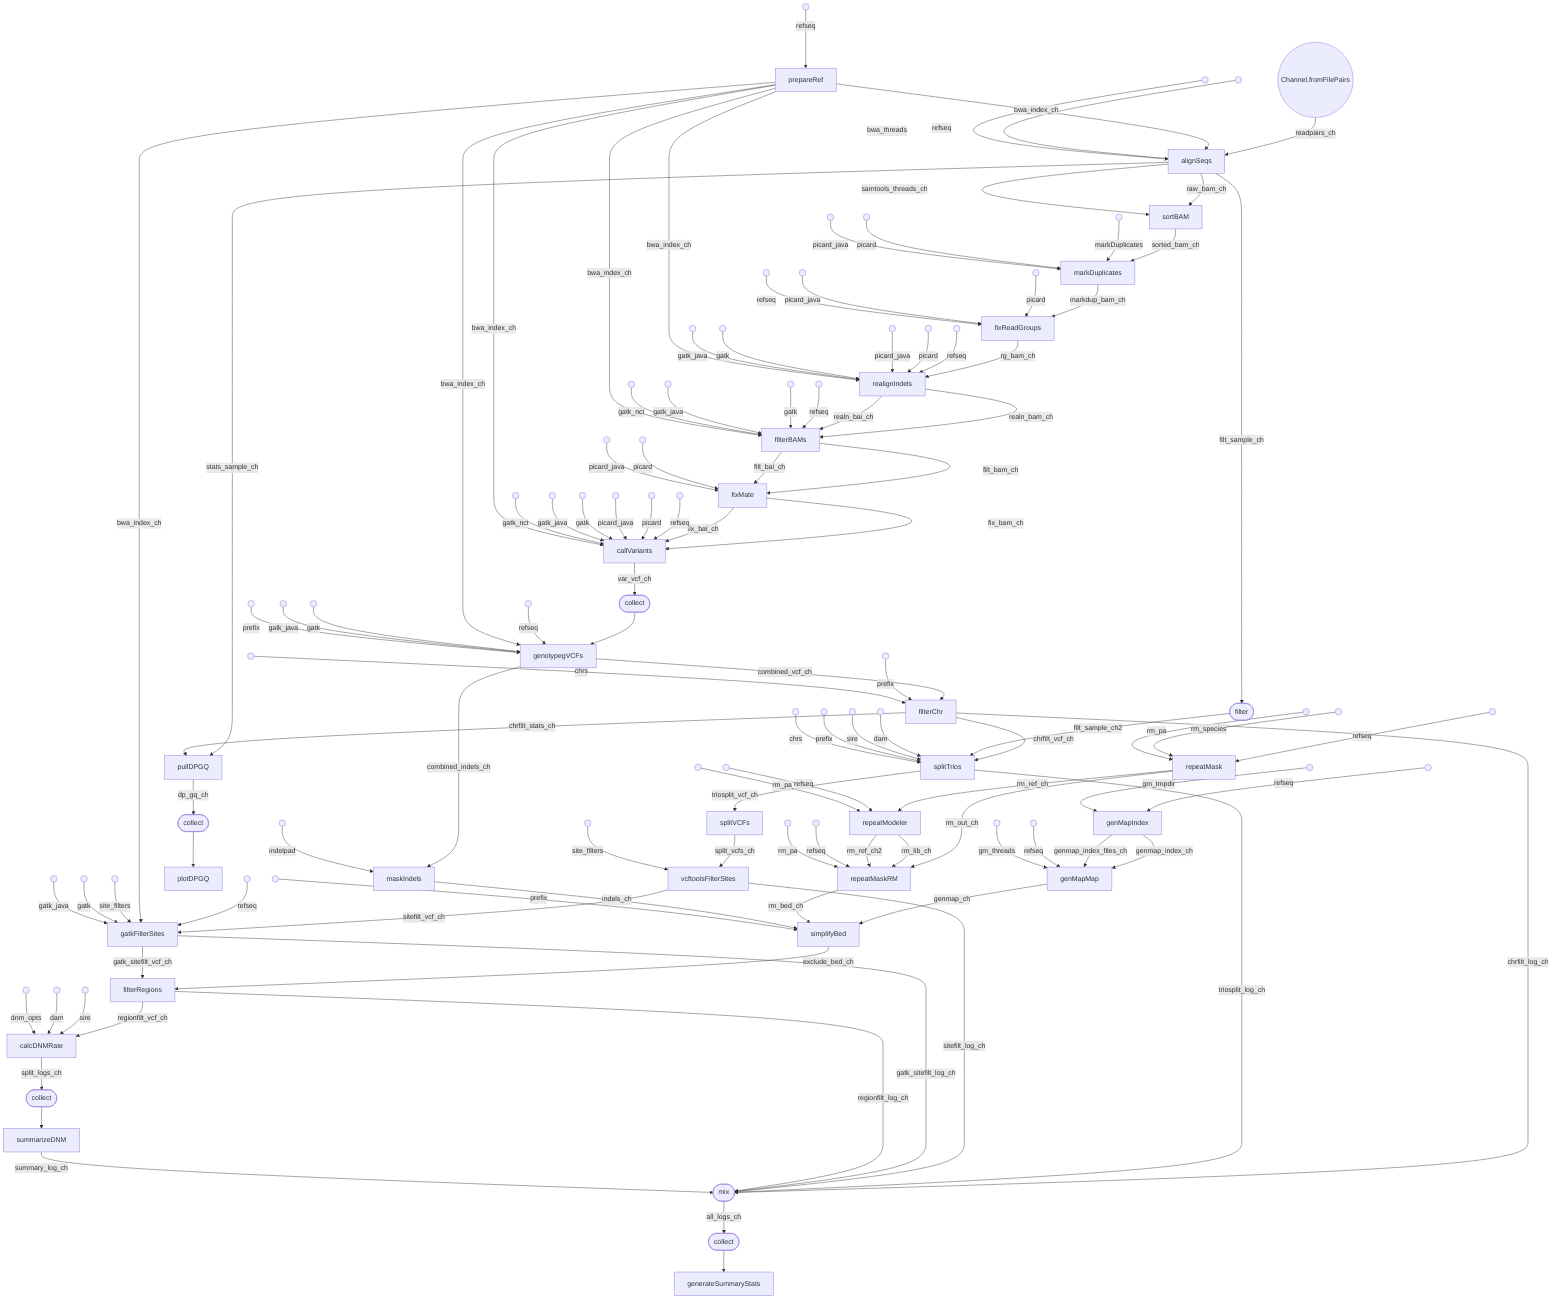 flowchart TD
    p0((Channel.fromFilePairs))
    p1(( ))
    p2[prepareRef]
    p3(( ))
    p4(( ))
    p5[alignSeqs]
    p6[sortBAM]
    p7(( ))
    p8(( ))
    p9(( ))
    p10[markDuplicates]
    p11(( ))
    p12(( ))
    p13(( ))
    p14[fixReadGroups]
    p15(( ))
    p16(( ))
    p17(( ))
    p18(( ))
    p19(( ))
    p20[realignIndels]
    p21(( ))
    p22(( ))
    p23(( ))
    p24(( ))
    p25[filterBAMs]
    p26(( ))
    p27(( ))
    p28[fixMate]
    p29(( ))
    p30(( ))
    p31(( ))
    p32(( ))
    p33(( ))
    p34(( ))
    p35[callVariants]
    p36([collect])
    p37(( ))
    p38(( ))
    p39(( ))
    p40(( ))
    p41[genotypegVCFs]
    p42(( ))
    p43(( ))
    p44[genMapIndex]
    p45(( ))
    p46(( ))
    p47[genMapMap]
    p48(( ))
    p49(( ))
    p50(( ))
    p51[repeatMask]
    p52(( ))
    p53(( ))
    p54[repeatModeler]
    p55(( ))
    p56(( ))
    p57[repeatMaskRM]
    p58(( ))
    p59[maskIndels]
    p60(( ))
    p61[simplifyBed]
    p62(( ))
    p63(( ))
    p64[filterChr]
    p65([filter])
    p66(( ))
    p67(( ))
    p68(( ))
    p69(( ))
    p70[splitTrios]
    p71[pullDPGQ]
    p72([collect])
    p73[plotDPGQ]
    p74[splitVCFs]
    p75(( ))
    p76[vcftoolsFilterSites]
    p77(( ))
    p78(( ))
    p79(( ))
    p80(( ))
    p81[gatkFilterSites]
    p82[filterRegions]
    p83(( ))
    p84(( ))
    p85(( ))
    p86[calcDNMRate]
    p87([collect])
    p88[summarizeDNM]
    p89([mix])
    p90([collect])
    p91[generateSummaryStats]
    p0 -->|readpairs_ch| p5
    p1 -->|refseq| p2
    p2 -->|bwa_index_ch| p5
    p3 -->|refseq| p5
    p4 -->|bwa_threads| p5
    p5 -->|raw_bam_ch| p6
    p5 -->|filt_sample_ch| p65
    p5 -->|stats_sample_ch| p71
    p5 -->|samtools_threads_ch| p6
    p6 -->|sorted_bam_ch| p10
    p7 -->|markDuplicates| p10
    p8 -->|picard| p10
    p9 -->|picard_java| p10
    p10 -->|markdup_bam_ch| p14
    p11 -->|picard| p14
    p12 -->|picard_java| p14
    p13 -->|refseq| p14
    p14 -->|rg_bam_ch| p20
    p15 -->|refseq| p20
    p16 -->|picard| p20
    p17 -->|picard_java| p20
    p18 -->|gatk| p20
    p19 -->|gatk_java| p20
    p2 -->|bwa_index_ch| p20
    p20 -->|realn_bam_ch| p25
    p20 -->|realn_bai_ch| p25
    p21 -->|refseq| p25
    p22 -->|gatk| p25
    p23 -->|gatk_java| p25
    p24 -->|gatk_nct| p25
    p2 -->|bwa_index_ch| p25
    p25 -->|filt_bam_ch| p28
    p25 -->|filt_bai_ch| p28
    p26 -->|picard| p28
    p27 -->|picard_java| p28
    p28 -->|fix_bam_ch| p35
    p28 -->|fix_bai_ch| p35
    p29 -->|refseq| p35
    p30 -->|picard| p35
    p31 -->|picard_java| p35
    p32 -->|gatk| p35
    p33 -->|gatk_java| p35
    p34 -->|gatk_nct| p35
    p2 -->|bwa_index_ch| p35
    p35 -->|var_vcf_ch| p36
    p36 --> p41
    p37 -->|refseq| p41
    p2 -->|bwa_index_ch| p41
    p38 -->|gatk| p41
    p39 -->|gatk_java| p41
    p40 -->|prefix| p41
    p41 -->|combined_vcf_ch| p64
    p41 -->|combined_indels_ch| p59
    p42 -->|refseq| p44
    p43 -->|gm_tmpdir| p44
    p44 -->|genmap_index_ch| p47
    p44 -->|genmap_index_files_ch| p47
    p45 -->|refseq| p47
    p46 -->|gm_threads| p47
    p47 -->|genmap_ch| p61
    p48 -->|refseq| p51
    p49 -->|rm_species| p51
    p50 -->|rm_pa| p51
    p51 -->|rm_ref_ch| p54
    p51 -->|rm_out_ch| p57
    p52 -->|refseq| p54
    p53 -->|rm_pa| p54
    p54 -->|rm_lib_ch| p57
    p54 -->|rm_ref_ch2| p57
    p55 -->|refseq| p57
    p56 -->|rm_pa| p57
    p57 -->|rm_bed_ch| p61
    p58 -->|indelpad| p59
    p59 -->|indels_ch| p61
    p60 -->|prefix| p61
    p61 -->|exclude_bed_ch| p82
    p62 -->|prefix| p64
    p63 -->|chrs| p64
    p64 -->|chrfilt_vcf_ch| p70
    p64 -->|chrfilt_stats_ch| p71
    p64 -->|chrfilt_log_ch| p89
    p65 -->|filt_sample_ch2| p70
    p66 -->|dam| p70
    p67 -->|sire| p70
    p68 -->|prefix| p70
    p69 -->|chrs| p70
    p70 -->|triosplit_vcf_ch| p74
    p70 -->|triosplit_log_ch| p89
    p71 -->|dp_gq_ch| p72
    p72 --> p73
    p74 -->|split_vcfs_ch| p76
    p75 -->|site_filters| p76
    p76 -->|sitefilt_vcf_ch| p81
    p76 -->|sitefilt_log_ch| p89
    p77 -->|refseq| p81
    p2 -->|bwa_index_ch| p81
    p78 -->|site_filters| p81
    p79 -->|gatk| p81
    p80 -->|gatk_java| p81
    p81 -->|gatk_sitefilt_vcf_ch| p82
    p81 -->|gatk_sitefilt_log_ch| p89
    p82 -->|regionfilt_vcf_ch| p86
    p82 -->|regionfilt_log_ch| p89
    p83 -->|sire| p86
    p84 -->|dam| p86
    p85 -->|dnm_opts| p86
    p86 -->|split_logs_ch| p87
    p87 --> p88
    p88 -->|summary_log_ch| p89
    p89 -->|all_logs_ch| p90
    p90 --> p91
